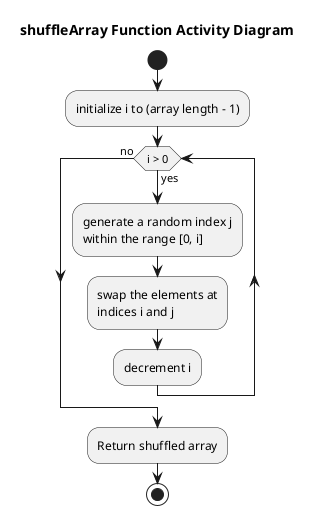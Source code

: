 @startuml
title shuffleArray Function Activity Diagram

start
:initialize i to (array length - 1);
while (i > 0) is (yes)
  :generate a random index j\nwithin the range [0, i];
  :swap the elements at\nindices i and j;
  :decrement i;
endwhile (no)
:Return shuffled array;
stop
@enduml